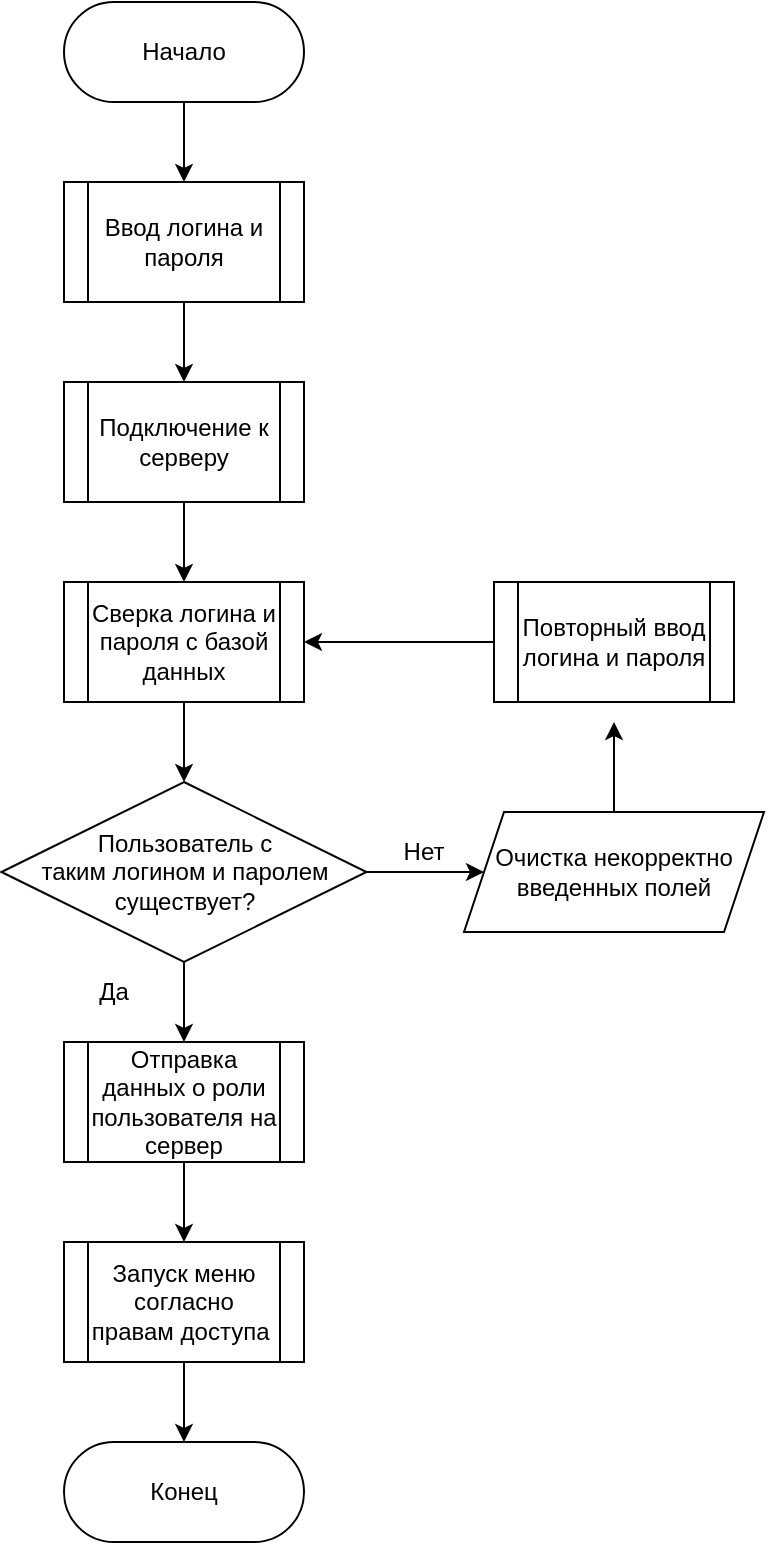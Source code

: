 <mxfile version="20.7.4" type="device"><diagram id="rcr_Eq3juf97bwKqYEqL" name="Page-1"><mxGraphModel dx="1500" dy="784" grid="0" gridSize="10" guides="1" tooltips="1" connect="1" arrows="1" fold="1" page="1" pageScale="1" pageWidth="827" pageHeight="1169" math="0" shadow="0"><root><mxCell id="0"/><mxCell id="1" parent="0"/><mxCell id="R34uAIMvvHd7tjv8s8Cc-1" value="Начало" style="rounded=1;whiteSpace=wrap;html=1;arcSize=50;" parent="1" vertex="1"><mxGeometry x="220" y="30" width="120" height="50" as="geometry"/></mxCell><mxCell id="R34uAIMvvHd7tjv8s8Cc-2" style="edgeStyle=orthogonalEdgeStyle;rounded=0;orthogonalLoop=1;jettySize=auto;html=1;exitX=0.5;exitY=1;exitDx=0;exitDy=0;" parent="1" source="R34uAIMvvHd7tjv8s8Cc-1" target="R34uAIMvvHd7tjv8s8Cc-1" edge="1"><mxGeometry relative="1" as="geometry"/></mxCell><mxCell id="R34uAIMvvHd7tjv8s8Cc-3" value="Ввод логина и пароля" style="shape=process;whiteSpace=wrap;html=1;backgroundOutline=1;" parent="1" vertex="1"><mxGeometry x="220" y="120" width="120" height="60" as="geometry"/></mxCell><mxCell id="R34uAIMvvHd7tjv8s8Cc-4" value="Подключение к серверу" style="shape=process;whiteSpace=wrap;html=1;backgroundOutline=1;" parent="1" vertex="1"><mxGeometry x="220" y="220" width="120" height="60" as="geometry"/></mxCell><mxCell id="R34uAIMvvHd7tjv8s8Cc-5" value="Сверка логина и пароля с базой данных" style="shape=process;whiteSpace=wrap;html=1;backgroundOutline=1;" parent="1" vertex="1"><mxGeometry x="220" y="320" width="120" height="60" as="geometry"/></mxCell><mxCell id="R34uAIMvvHd7tjv8s8Cc-6" value="Пользователь с &lt;br&gt;таким логином и паролем&lt;br&gt;существует?" style="rhombus;whiteSpace=wrap;html=1;" parent="1" vertex="1"><mxGeometry x="188.75" y="420" width="182.5" height="90" as="geometry"/></mxCell><mxCell id="R34uAIMvvHd7tjv8s8Cc-7" value="" style="endArrow=classic;html=1;rounded=0;entryX=0.5;entryY=0;entryDx=0;entryDy=0;" parent="1" target="R34uAIMvvHd7tjv8s8Cc-3" edge="1"><mxGeometry width="50" height="50" relative="1" as="geometry"><mxPoint x="280" y="80" as="sourcePoint"/><mxPoint x="340" y="150" as="targetPoint"/></mxGeometry></mxCell><mxCell id="R34uAIMvvHd7tjv8s8Cc-8" value="" style="endArrow=classic;html=1;rounded=0;exitX=0.5;exitY=1;exitDx=0;exitDy=0;entryX=0.5;entryY=0;entryDx=0;entryDy=0;" parent="1" source="R34uAIMvvHd7tjv8s8Cc-3" target="R34uAIMvvHd7tjv8s8Cc-4" edge="1"><mxGeometry width="50" height="50" relative="1" as="geometry"><mxPoint x="290" y="240" as="sourcePoint"/><mxPoint x="340" y="190" as="targetPoint"/></mxGeometry></mxCell><mxCell id="R34uAIMvvHd7tjv8s8Cc-9" value="" style="endArrow=classic;html=1;rounded=0;exitX=0.5;exitY=1;exitDx=0;exitDy=0;" parent="1" source="R34uAIMvvHd7tjv8s8Cc-4" target="R34uAIMvvHd7tjv8s8Cc-5" edge="1"><mxGeometry width="50" height="50" relative="1" as="geometry"><mxPoint x="290" y="240" as="sourcePoint"/><mxPoint x="340" y="190" as="targetPoint"/></mxGeometry></mxCell><mxCell id="R34uAIMvvHd7tjv8s8Cc-10" value="" style="endArrow=classic;html=1;rounded=0;exitX=0.5;exitY=1;exitDx=0;exitDy=0;entryX=0.5;entryY=0;entryDx=0;entryDy=0;" parent="1" source="R34uAIMvvHd7tjv8s8Cc-5" target="R34uAIMvvHd7tjv8s8Cc-6" edge="1"><mxGeometry width="50" height="50" relative="1" as="geometry"><mxPoint x="290" y="320" as="sourcePoint"/><mxPoint x="340" y="270" as="targetPoint"/></mxGeometry></mxCell><mxCell id="R34uAIMvvHd7tjv8s8Cc-11" value="Очистка некорректно введенных полей" style="shape=parallelogram;perimeter=parallelogramPerimeter;whiteSpace=wrap;html=1;fixedSize=1;" parent="1" vertex="1"><mxGeometry x="420" y="435" width="150" height="60" as="geometry"/></mxCell><mxCell id="R34uAIMvvHd7tjv8s8Cc-12" value="" style="endArrow=classic;html=1;rounded=0;exitX=1;exitY=0.5;exitDx=0;exitDy=0;entryX=0;entryY=0.5;entryDx=0;entryDy=0;" parent="1" source="R34uAIMvvHd7tjv8s8Cc-6" target="R34uAIMvvHd7tjv8s8Cc-11" edge="1"><mxGeometry width="50" height="50" relative="1" as="geometry"><mxPoint x="330" y="530" as="sourcePoint"/><mxPoint x="380" y="480" as="targetPoint"/></mxGeometry></mxCell><mxCell id="R34uAIMvvHd7tjv8s8Cc-13" value="" style="endArrow=classic;html=1;rounded=0;exitX=0.5;exitY=0;exitDx=0;exitDy=0;" parent="1" source="R34uAIMvvHd7tjv8s8Cc-11" edge="1"><mxGeometry width="50" height="50" relative="1" as="geometry"><mxPoint x="510" y="410" as="sourcePoint"/><mxPoint x="495" y="390" as="targetPoint"/></mxGeometry></mxCell><mxCell id="R34uAIMvvHd7tjv8s8Cc-14" value="Повторный ввод логина и пароля" style="shape=process;whiteSpace=wrap;html=1;backgroundOutline=1;" parent="1" vertex="1"><mxGeometry x="435" y="320" width="120" height="60" as="geometry"/></mxCell><mxCell id="R34uAIMvvHd7tjv8s8Cc-15" value="" style="endArrow=classic;html=1;rounded=0;exitX=0;exitY=0.5;exitDx=0;exitDy=0;entryX=1;entryY=0.5;entryDx=0;entryDy=0;" parent="1" source="R34uAIMvvHd7tjv8s8Cc-14" target="R34uAIMvvHd7tjv8s8Cc-5" edge="1"><mxGeometry width="50" height="50" relative="1" as="geometry"><mxPoint x="330" y="480" as="sourcePoint"/><mxPoint x="380" y="430" as="targetPoint"/></mxGeometry></mxCell><mxCell id="R34uAIMvvHd7tjv8s8Cc-16" value="Нет" style="text;html=1;strokeColor=none;fillColor=none;align=center;verticalAlign=middle;whiteSpace=wrap;rounded=0;" parent="1" vertex="1"><mxGeometry x="370" y="440" width="60" height="30" as="geometry"/></mxCell><mxCell id="R34uAIMvvHd7tjv8s8Cc-17" value="Отправка данных о роли пользователя на сервер" style="shape=process;whiteSpace=wrap;html=1;backgroundOutline=1;" parent="1" vertex="1"><mxGeometry x="220" y="550" width="120" height="60" as="geometry"/></mxCell><mxCell id="R34uAIMvvHd7tjv8s8Cc-18" value="Запуск меню согласно правам доступа&amp;nbsp;" style="shape=process;whiteSpace=wrap;html=1;backgroundOutline=1;" parent="1" vertex="1"><mxGeometry x="220" y="650" width="120" height="60" as="geometry"/></mxCell><mxCell id="R34uAIMvvHd7tjv8s8Cc-19" value="Конец" style="rounded=1;whiteSpace=wrap;html=1;arcSize=50;" parent="1" vertex="1"><mxGeometry x="220" y="750" width="120" height="50" as="geometry"/></mxCell><mxCell id="R34uAIMvvHd7tjv8s8Cc-20" value="" style="endArrow=classic;html=1;rounded=0;exitX=0.5;exitY=1;exitDx=0;exitDy=0;entryX=0.5;entryY=0;entryDx=0;entryDy=0;" parent="1" source="R34uAIMvvHd7tjv8s8Cc-6" target="R34uAIMvvHd7tjv8s8Cc-17" edge="1"><mxGeometry width="50" height="50" relative="1" as="geometry"><mxPoint x="290" y="620" as="sourcePoint"/><mxPoint x="340" y="570" as="targetPoint"/></mxGeometry></mxCell><mxCell id="R34uAIMvvHd7tjv8s8Cc-21" value="" style="endArrow=classic;html=1;rounded=0;exitX=0.5;exitY=1;exitDx=0;exitDy=0;entryX=0.5;entryY=0;entryDx=0;entryDy=0;" parent="1" source="R34uAIMvvHd7tjv8s8Cc-17" target="R34uAIMvvHd7tjv8s8Cc-18" edge="1"><mxGeometry width="50" height="50" relative="1" as="geometry"><mxPoint x="290" y="620" as="sourcePoint"/><mxPoint x="340" y="570" as="targetPoint"/></mxGeometry></mxCell><mxCell id="R34uAIMvvHd7tjv8s8Cc-22" value="" style="endArrow=classic;html=1;rounded=0;exitX=0.5;exitY=1;exitDx=0;exitDy=0;entryX=0.5;entryY=0;entryDx=0;entryDy=0;" parent="1" source="R34uAIMvvHd7tjv8s8Cc-18" target="R34uAIMvvHd7tjv8s8Cc-19" edge="1"><mxGeometry width="50" height="50" relative="1" as="geometry"><mxPoint x="290" y="620" as="sourcePoint"/><mxPoint x="340" y="570" as="targetPoint"/></mxGeometry></mxCell><mxCell id="Vl56HdoymaJQ5WP-0SoM-1" value="Да" style="text;html=1;strokeColor=none;fillColor=none;align=center;verticalAlign=middle;whiteSpace=wrap;rounded=0;" vertex="1" parent="1"><mxGeometry x="215" y="510" width="60" height="30" as="geometry"/></mxCell></root></mxGraphModel></diagram></mxfile>